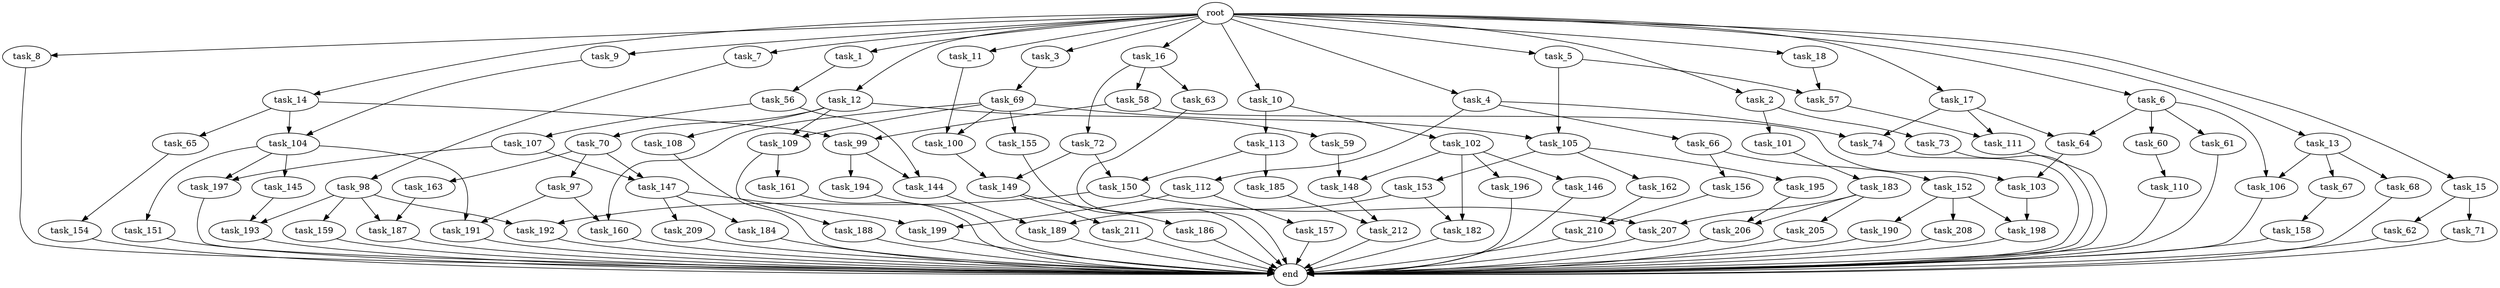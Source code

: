 digraph G {
  task_207 [size="498216206.336000"];
  task_149 [size="249108103.168000"];
  task_98 [size="549755813.888000"];
  task_192 [size="455266533.376000"];
  task_16 [size="1.024000"];
  task_57 [size="111669149.696000"];
  task_212 [size="1073741824.000000"];
  task_147 [size="214748364.800000"];
  task_158 [size="214748364.800000"];
  task_12 [size="1.024000"];
  task_190 [size="214748364.800000"];
  task_150 [size="429496729.600000"];
  task_14 [size="1.024000"];
  task_102 [size="77309411.328000"];
  task_11 [size="1.024000"];
  task_113 [size="77309411.328000"];
  task_68 [size="214748364.800000"];
  task_101 [size="137438953.472000"];
  task_58 [size="77309411.328000"];
  task_99 [size="1073741824.000000"];
  task_145 [size="34359738.368000"];
  task_162 [size="77309411.328000"];
  task_151 [size="34359738.368000"];
  task_62 [size="858993459.200000"];
  task_189 [size="523986010.112000"];
  task_8 [size="1.024000"];
  task_1 [size="1.024000"];
  task_108 [size="137438953.472000"];
  task_156 [size="695784701.952000"];
  task_182 [size="635655159.808000"];
  task_6 [size="1.024000"];
  task_72 [size="77309411.328000"];
  task_5 [size="1.024000"];
  task_63 [size="77309411.328000"];
  root [size="0.000000"];
  task_104 [size="936302870.528000"];
  task_7 [size="1.024000"];
  task_74 [size="1279900254.208000"];
  task_148 [size="558345748.480000"];
  task_159 [size="34359738.368000"];
  task_64 [size="1279900254.208000"];
  task_152 [size="695784701.952000"];
  task_106 [size="1073741824.000000"];
  task_157 [size="309237645.312000"];
  task_198 [size="249108103.168000"];
  task_184 [size="549755813.888000"];
  task_155 [size="137438953.472000"];
  task_210 [size="773094113.280000"];
  task_195 [size="77309411.328000"];
  task_209 [size="549755813.888000"];
  task_110 [size="549755813.888000"];
  task_66 [size="858993459.200000"];
  task_4 [size="1.024000"];
  task_103 [size="523986010.112000"];
  task_191 [size="111669149.696000"];
  task_112 [size="858993459.200000"];
  task_199 [size="858993459.200000"];
  task_65 [size="858993459.200000"];
  task_69 [size="214748364.800000"];
  task_208 [size="214748364.800000"];
  task_59 [size="137438953.472000"];
  task_188 [size="309237645.312000"];
  task_61 [size="858993459.200000"];
  task_73 [size="137438953.472000"];
  task_154 [size="858993459.200000"];
  task_10 [size="1.024000"];
  task_196 [size="420906795.008000"];
  task_13 [size="1.024000"];
  task_163 [size="77309411.328000"];
  task_186 [size="309237645.312000"];
  task_187 [size="455266533.376000"];
  task_18 [size="1.024000"];
  task_153 [size="77309411.328000"];
  task_111 [size="730144440.320000"];
  task_15 [size="1.024000"];
  end [size="0.000000"];
  task_211 [size="309237645.312000"];
  task_185 [size="214748364.800000"];
  task_70 [size="137438953.472000"];
  task_160 [size="214748364.800000"];
  task_193 [size="893353197.568000"];
  task_3 [size="1.024000"];
  task_183 [size="77309411.328000"];
  task_71 [size="858993459.200000"];
  task_144 [size="910533066.752000"];
  task_197 [size="171798691.840000"];
  task_105 [size="171798691.840000"];
  task_194 [size="214748364.800000"];
  task_109 [size="274877906.944000"];
  task_60 [size="858993459.200000"];
  task_9 [size="1.024000"];
  task_2 [size="1.024000"];
  task_67 [size="214748364.800000"];
  task_161 [size="309237645.312000"];
  task_100 [size="996432412.672000"];
  task_146 [size="420906795.008000"];
  task_17 [size="1.024000"];
  task_107 [size="695784701.952000"];
  task_205 [size="77309411.328000"];
  task_56 [size="34359738.368000"];
  task_97 [size="77309411.328000"];
  task_206 [size="773094113.280000"];

  task_207 -> end [size="1.000000"];
  task_149 -> task_186 [size="301989888.000000"];
  task_149 -> task_211 [size="301989888.000000"];
  task_98 -> task_187 [size="33554432.000000"];
  task_98 -> task_159 [size="33554432.000000"];
  task_98 -> task_193 [size="33554432.000000"];
  task_98 -> task_192 [size="33554432.000000"];
  task_192 -> end [size="1.000000"];
  task_16 -> task_58 [size="75497472.000000"];
  task_16 -> task_63 [size="75497472.000000"];
  task_16 -> task_72 [size="75497472.000000"];
  task_57 -> task_111 [size="301989888.000000"];
  task_212 -> end [size="1.000000"];
  task_147 -> task_209 [size="536870912.000000"];
  task_147 -> task_184 [size="536870912.000000"];
  task_147 -> task_199 [size="536870912.000000"];
  task_158 -> end [size="1.000000"];
  task_12 -> task_70 [size="134217728.000000"];
  task_12 -> task_108 [size="134217728.000000"];
  task_12 -> task_59 [size="134217728.000000"];
  task_12 -> task_109 [size="134217728.000000"];
  task_190 -> end [size="1.000000"];
  task_150 -> task_207 [size="411041792.000000"];
  task_150 -> task_192 [size="411041792.000000"];
  task_14 -> task_65 [size="838860800.000000"];
  task_14 -> task_99 [size="838860800.000000"];
  task_14 -> task_104 [size="838860800.000000"];
  task_102 -> task_148 [size="411041792.000000"];
  task_102 -> task_182 [size="411041792.000000"];
  task_102 -> task_196 [size="411041792.000000"];
  task_102 -> task_146 [size="411041792.000000"];
  task_11 -> task_100 [size="838860800.000000"];
  task_113 -> task_150 [size="209715200.000000"];
  task_113 -> task_185 [size="209715200.000000"];
  task_68 -> end [size="1.000000"];
  task_101 -> task_183 [size="75497472.000000"];
  task_58 -> task_103 [size="209715200.000000"];
  task_58 -> task_99 [size="209715200.000000"];
  task_99 -> task_144 [size="209715200.000000"];
  task_99 -> task_194 [size="209715200.000000"];
  task_145 -> task_193 [size="838860800.000000"];
  task_162 -> task_210 [size="75497472.000000"];
  task_151 -> end [size="1.000000"];
  task_62 -> end [size="1.000000"];
  task_189 -> end [size="1.000000"];
  task_8 -> end [size="1.000000"];
  task_1 -> task_56 [size="33554432.000000"];
  task_108 -> end [size="1.000000"];
  task_156 -> task_210 [size="679477248.000000"];
  task_182 -> end [size="1.000000"];
  task_6 -> task_61 [size="838860800.000000"];
  task_6 -> task_60 [size="838860800.000000"];
  task_6 -> task_64 [size="838860800.000000"];
  task_6 -> task_106 [size="838860800.000000"];
  task_72 -> task_150 [size="209715200.000000"];
  task_72 -> task_149 [size="209715200.000000"];
  task_5 -> task_105 [size="33554432.000000"];
  task_5 -> task_57 [size="33554432.000000"];
  task_63 -> end [size="1.000000"];
  root -> task_2 [size="1.000000"];
  root -> task_7 [size="1.000000"];
  root -> task_5 [size="1.000000"];
  root -> task_11 [size="1.000000"];
  root -> task_10 [size="1.000000"];
  root -> task_16 [size="1.000000"];
  root -> task_4 [size="1.000000"];
  root -> task_17 [size="1.000000"];
  root -> task_3 [size="1.000000"];
  root -> task_13 [size="1.000000"];
  root -> task_18 [size="1.000000"];
  root -> task_9 [size="1.000000"];
  root -> task_6 [size="1.000000"];
  root -> task_14 [size="1.000000"];
  root -> task_8 [size="1.000000"];
  root -> task_12 [size="1.000000"];
  root -> task_15 [size="1.000000"];
  root -> task_1 [size="1.000000"];
  task_104 -> task_145 [size="33554432.000000"];
  task_104 -> task_191 [size="33554432.000000"];
  task_104 -> task_197 [size="33554432.000000"];
  task_104 -> task_151 [size="33554432.000000"];
  task_7 -> task_98 [size="536870912.000000"];
  task_74 -> end [size="1.000000"];
  task_148 -> task_212 [size="838860800.000000"];
  task_159 -> end [size="1.000000"];
  task_64 -> task_103 [size="301989888.000000"];
  task_152 -> task_208 [size="209715200.000000"];
  task_152 -> task_198 [size="209715200.000000"];
  task_152 -> task_190 [size="209715200.000000"];
  task_106 -> end [size="1.000000"];
  task_157 -> end [size="1.000000"];
  task_198 -> end [size="1.000000"];
  task_184 -> end [size="1.000000"];
  task_155 -> end [size="1.000000"];
  task_210 -> end [size="1.000000"];
  task_195 -> task_206 [size="679477248.000000"];
  task_209 -> end [size="1.000000"];
  task_110 -> end [size="1.000000"];
  task_66 -> task_156 [size="679477248.000000"];
  task_66 -> task_152 [size="679477248.000000"];
  task_4 -> task_66 [size="838860800.000000"];
  task_4 -> task_112 [size="838860800.000000"];
  task_4 -> task_74 [size="838860800.000000"];
  task_103 -> task_198 [size="33554432.000000"];
  task_191 -> end [size="1.000000"];
  task_112 -> task_157 [size="301989888.000000"];
  task_112 -> task_199 [size="301989888.000000"];
  task_199 -> end [size="1.000000"];
  task_65 -> task_154 [size="838860800.000000"];
  task_69 -> task_105 [size="134217728.000000"];
  task_69 -> task_100 [size="134217728.000000"];
  task_69 -> task_109 [size="134217728.000000"];
  task_69 -> task_155 [size="134217728.000000"];
  task_69 -> task_160 [size="134217728.000000"];
  task_208 -> end [size="1.000000"];
  task_59 -> task_148 [size="134217728.000000"];
  task_188 -> end [size="1.000000"];
  task_61 -> end [size="1.000000"];
  task_73 -> end [size="1.000000"];
  task_154 -> end [size="1.000000"];
  task_10 -> task_113 [size="75497472.000000"];
  task_10 -> task_102 [size="75497472.000000"];
  task_196 -> end [size="1.000000"];
  task_13 -> task_68 [size="209715200.000000"];
  task_13 -> task_67 [size="209715200.000000"];
  task_13 -> task_106 [size="209715200.000000"];
  task_163 -> task_187 [size="411041792.000000"];
  task_186 -> end [size="1.000000"];
  task_187 -> end [size="1.000000"];
  task_18 -> task_57 [size="75497472.000000"];
  task_153 -> task_189 [size="209715200.000000"];
  task_153 -> task_182 [size="209715200.000000"];
  task_111 -> end [size="1.000000"];
  task_15 -> task_71 [size="838860800.000000"];
  task_15 -> task_62 [size="838860800.000000"];
  task_211 -> end [size="1.000000"];
  task_185 -> task_212 [size="209715200.000000"];
  task_70 -> task_163 [size="75497472.000000"];
  task_70 -> task_147 [size="75497472.000000"];
  task_70 -> task_97 [size="75497472.000000"];
  task_160 -> end [size="1.000000"];
  task_193 -> end [size="1.000000"];
  task_3 -> task_69 [size="209715200.000000"];
  task_183 -> task_205 [size="75497472.000000"];
  task_183 -> task_207 [size="75497472.000000"];
  task_183 -> task_206 [size="75497472.000000"];
  task_71 -> end [size="1.000000"];
  task_144 -> task_189 [size="301989888.000000"];
  task_197 -> end [size="1.000000"];
  task_105 -> task_162 [size="75497472.000000"];
  task_105 -> task_153 [size="75497472.000000"];
  task_105 -> task_195 [size="75497472.000000"];
  task_194 -> end [size="1.000000"];
  task_109 -> task_161 [size="301989888.000000"];
  task_109 -> task_188 [size="301989888.000000"];
  task_60 -> task_110 [size="536870912.000000"];
  task_9 -> task_104 [size="75497472.000000"];
  task_2 -> task_101 [size="134217728.000000"];
  task_2 -> task_73 [size="134217728.000000"];
  task_67 -> task_158 [size="209715200.000000"];
  task_161 -> end [size="1.000000"];
  task_100 -> task_149 [size="33554432.000000"];
  task_146 -> end [size="1.000000"];
  task_17 -> task_111 [size="411041792.000000"];
  task_17 -> task_74 [size="411041792.000000"];
  task_17 -> task_64 [size="411041792.000000"];
  task_107 -> task_197 [size="134217728.000000"];
  task_107 -> task_147 [size="134217728.000000"];
  task_205 -> end [size="1.000000"];
  task_56 -> task_144 [size="679477248.000000"];
  task_56 -> task_107 [size="679477248.000000"];
  task_97 -> task_160 [size="75497472.000000"];
  task_97 -> task_191 [size="75497472.000000"];
  task_206 -> end [size="1.000000"];
}
